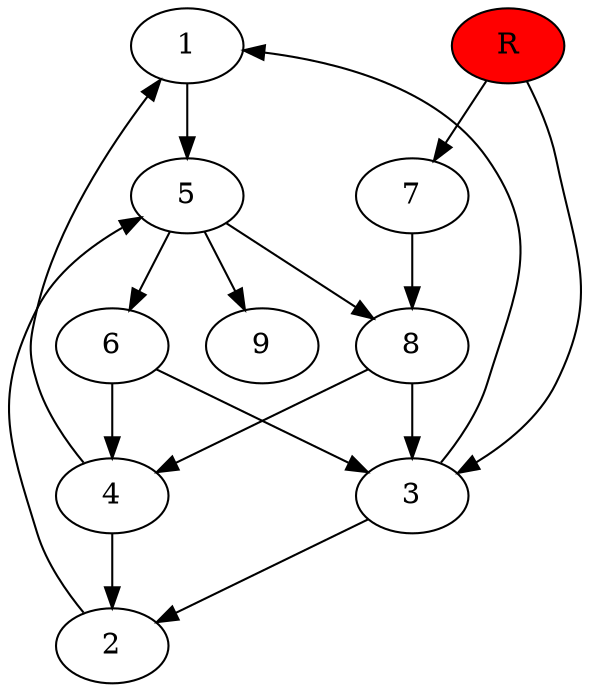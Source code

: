 digraph prb41297 {
	1
	2
	3
	4
	5
	6
	7
	8
	R [fillcolor="#ff0000" style=filled]
	1 -> 5
	2 -> 5
	3 -> 1
	3 -> 2
	4 -> 1
	4 -> 2
	5 -> 6
	5 -> 8
	5 -> 9
	6 -> 3
	6 -> 4
	7 -> 8
	8 -> 3
	8 -> 4
	R -> 3
	R -> 7
}
